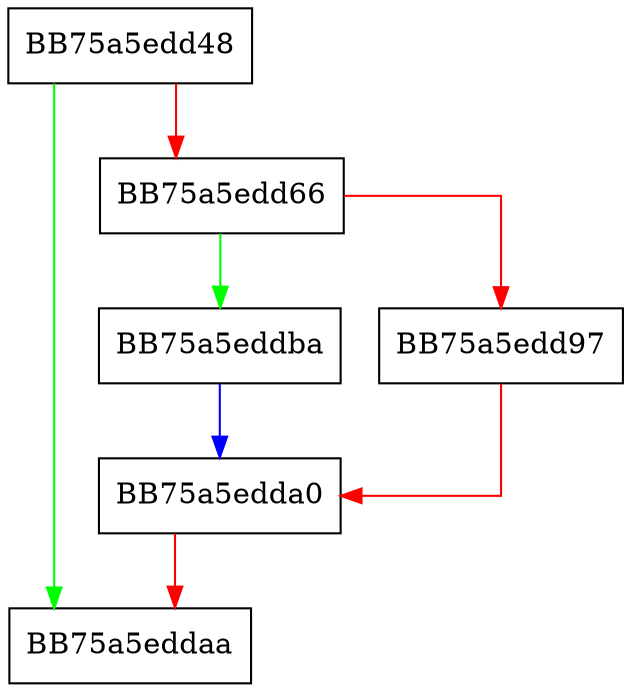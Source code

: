 digraph UpdateUninterestingProcesses {
  node [shape="box"];
  graph [splines=ortho];
  BB75a5edd48 -> BB75a5eddaa [color="green"];
  BB75a5edd48 -> BB75a5edd66 [color="red"];
  BB75a5edd66 -> BB75a5eddba [color="green"];
  BB75a5edd66 -> BB75a5edd97 [color="red"];
  BB75a5edd97 -> BB75a5edda0 [color="red"];
  BB75a5edda0 -> BB75a5eddaa [color="red"];
  BB75a5eddba -> BB75a5edda0 [color="blue"];
}